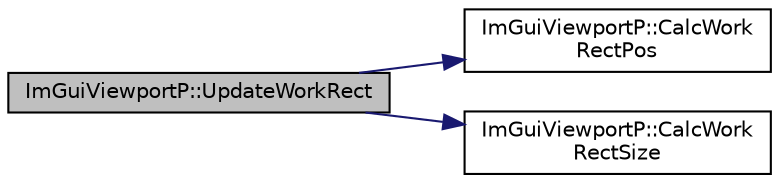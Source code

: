 digraph "ImGuiViewportP::UpdateWorkRect"
{
 // LATEX_PDF_SIZE
  edge [fontname="Helvetica",fontsize="10",labelfontname="Helvetica",labelfontsize="10"];
  node [fontname="Helvetica",fontsize="10",shape=record];
  rankdir="LR";
  Node1 [label="ImGuiViewportP::UpdateWorkRect",height=0.2,width=0.4,color="black", fillcolor="grey75", style="filled", fontcolor="black",tooltip=" "];
  Node1 -> Node2 [color="midnightblue",fontsize="10",style="solid"];
  Node2 [label="ImGuiViewportP::CalcWork\lRectPos",height=0.2,width=0.4,color="black", fillcolor="white", style="filled",URL="$struct_im_gui_viewport_p.html#afcfe97edaa5f795bd691433fe11c6ec9",tooltip=" "];
  Node1 -> Node3 [color="midnightblue",fontsize="10",style="solid"];
  Node3 [label="ImGuiViewportP::CalcWork\lRectSize",height=0.2,width=0.4,color="black", fillcolor="white", style="filled",URL="$struct_im_gui_viewport_p.html#a54aa4cd49edc3d6810c35c1f13d094bc",tooltip=" "];
}
